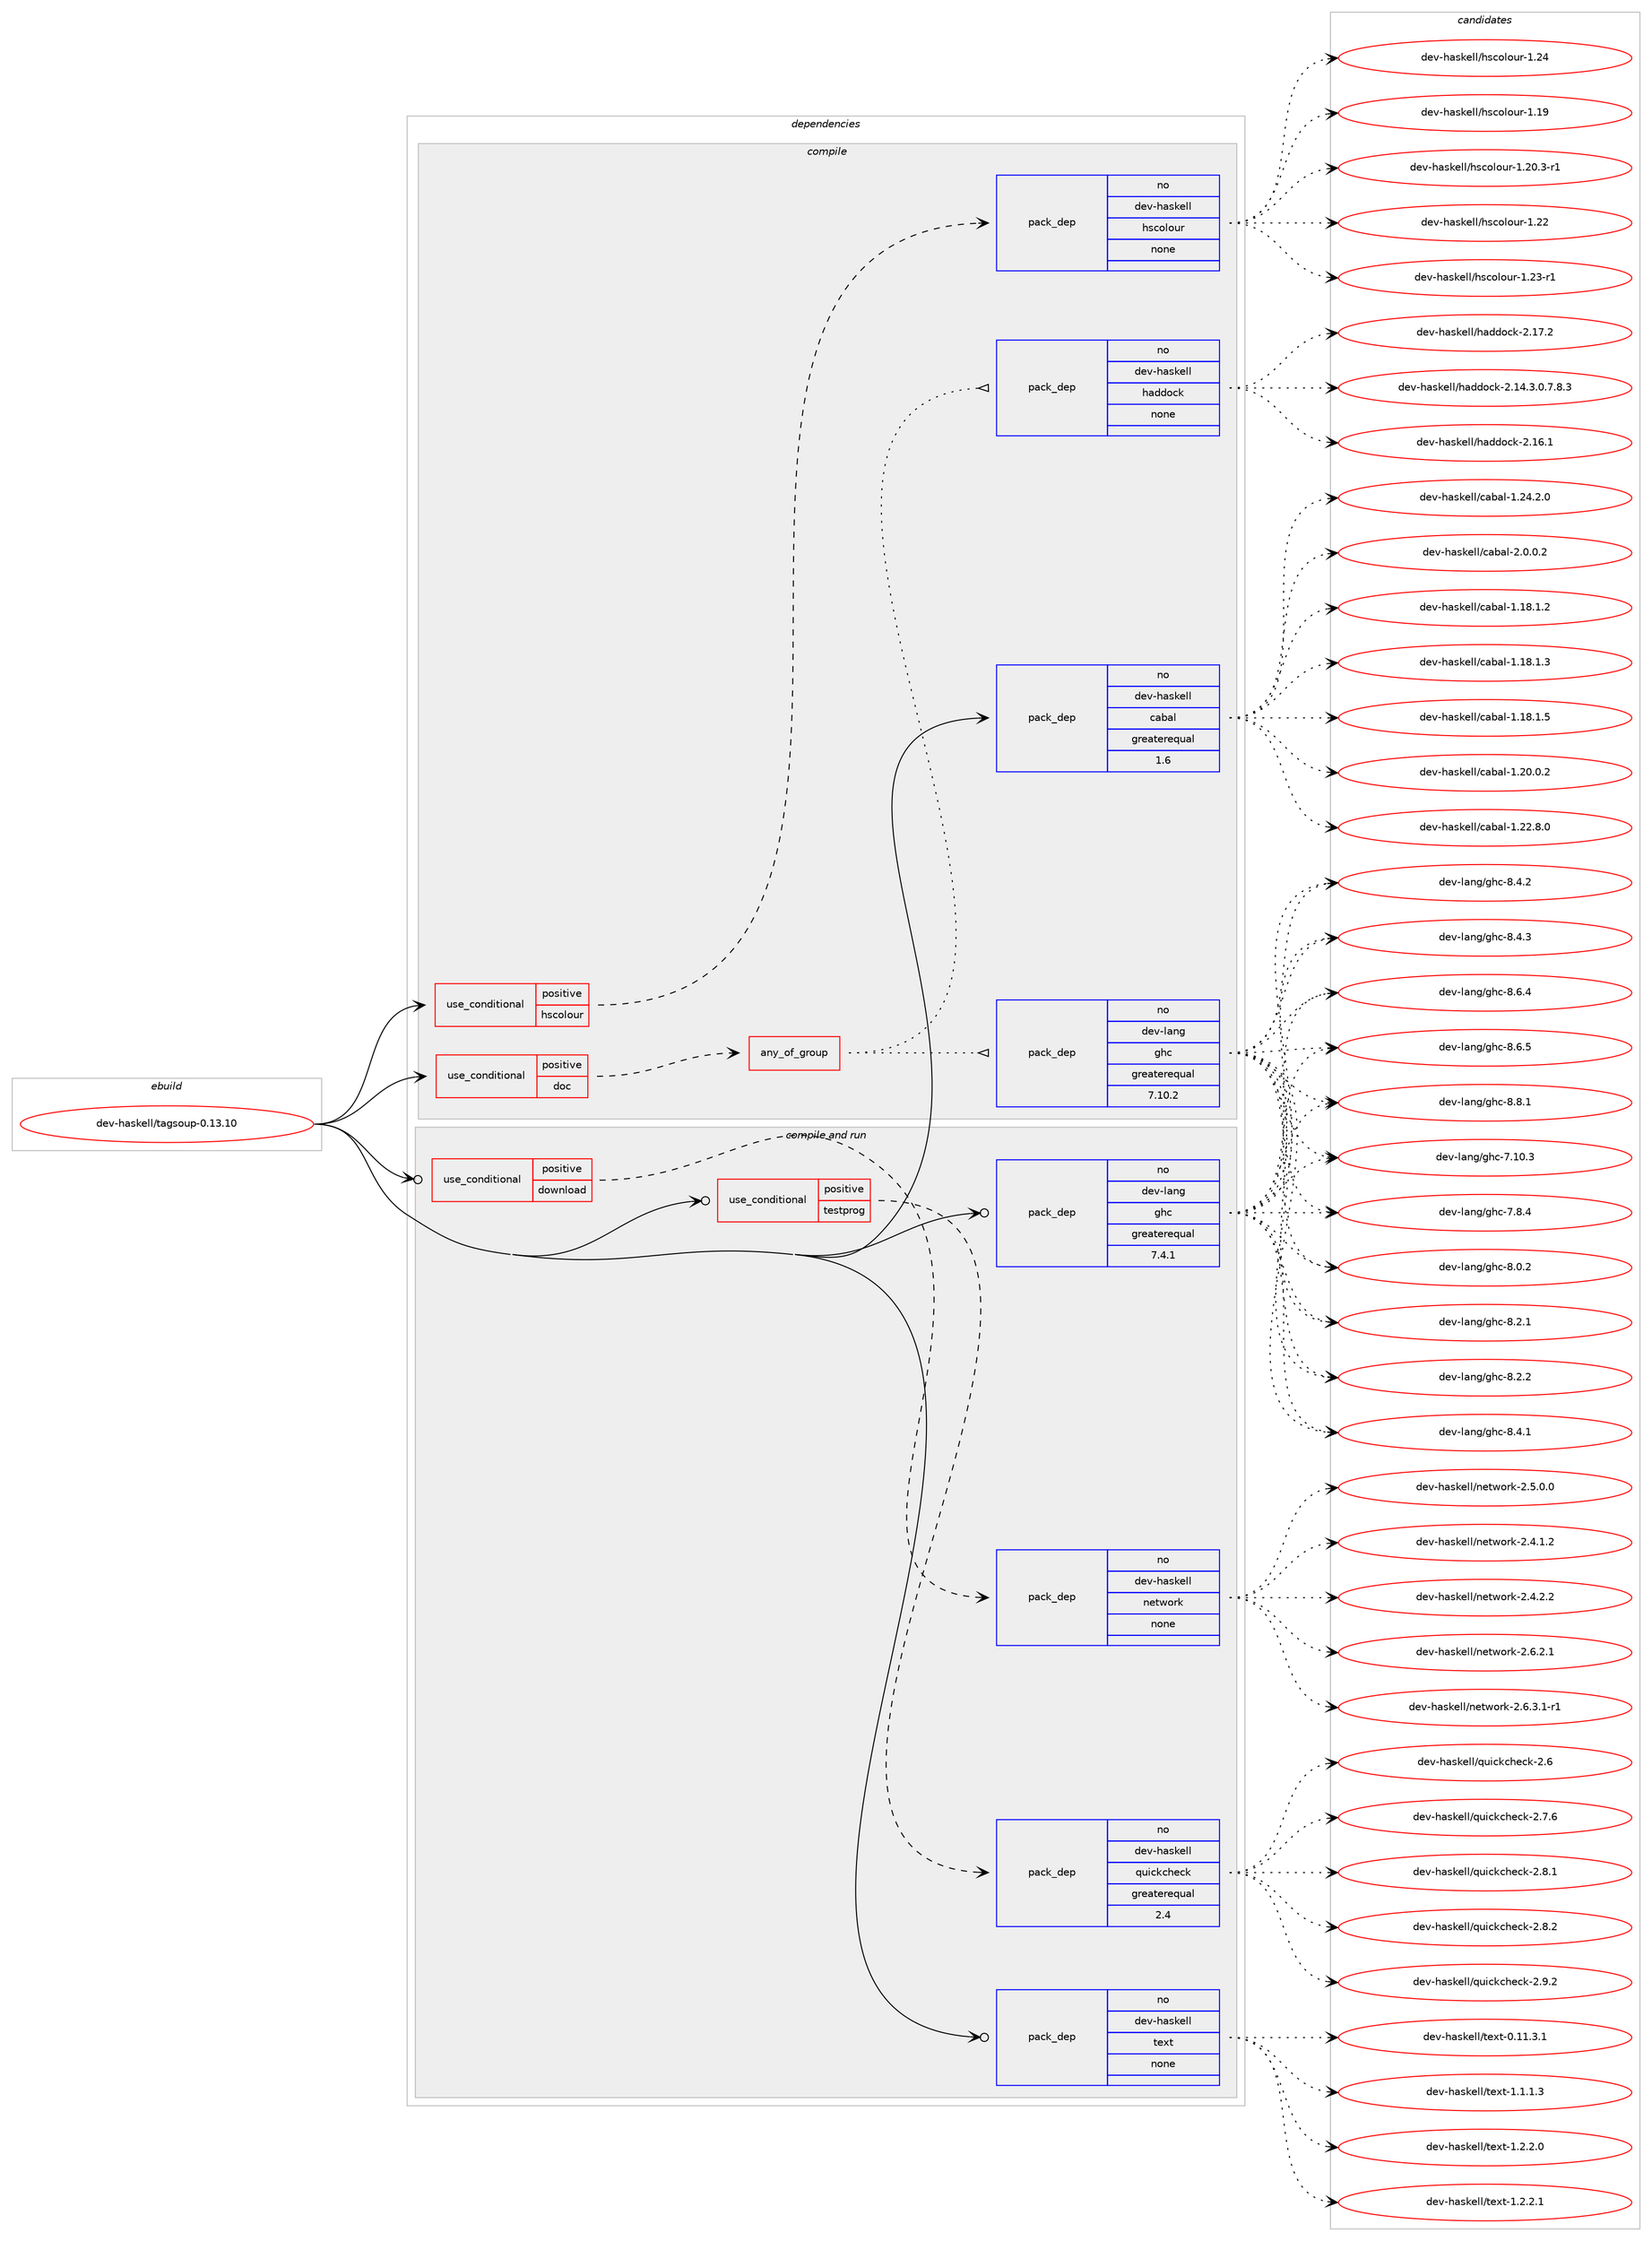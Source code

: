 digraph prolog {

# *************
# Graph options
# *************

newrank=true;
concentrate=true;
compound=true;
graph [rankdir=LR,fontname=Helvetica,fontsize=10,ranksep=1.5];#, ranksep=2.5, nodesep=0.2];
edge  [arrowhead=vee];
node  [fontname=Helvetica,fontsize=10];

# **********
# The ebuild
# **********

subgraph cluster_leftcol {
color=gray;
rank=same;
label=<<i>ebuild</i>>;
id [label="dev-haskell/tagsoup-0.13.10", color=red, width=4, href="../dev-haskell/tagsoup-0.13.10.svg"];
}

# ****************
# The dependencies
# ****************

subgraph cluster_midcol {
color=gray;
label=<<i>dependencies</i>>;
subgraph cluster_compile {
fillcolor="#eeeeee";
style=filled;
label=<<i>compile</i>>;
subgraph cond127708 {
dependency544905 [label=<<TABLE BORDER="0" CELLBORDER="1" CELLSPACING="0" CELLPADDING="4"><TR><TD ROWSPAN="3" CELLPADDING="10">use_conditional</TD></TR><TR><TD>positive</TD></TR><TR><TD>doc</TD></TR></TABLE>>, shape=none, color=red];
subgraph any10533 {
dependency544906 [label=<<TABLE BORDER="0" CELLBORDER="1" CELLSPACING="0" CELLPADDING="4"><TR><TD CELLPADDING="10">any_of_group</TD></TR></TABLE>>, shape=none, color=red];subgraph pack406307 {
dependency544907 [label=<<TABLE BORDER="0" CELLBORDER="1" CELLSPACING="0" CELLPADDING="4" WIDTH="220"><TR><TD ROWSPAN="6" CELLPADDING="30">pack_dep</TD></TR><TR><TD WIDTH="110">no</TD></TR><TR><TD>dev-haskell</TD></TR><TR><TD>haddock</TD></TR><TR><TD>none</TD></TR><TR><TD></TD></TR></TABLE>>, shape=none, color=blue];
}
dependency544906:e -> dependency544907:w [weight=20,style="dotted",arrowhead="oinv"];
subgraph pack406308 {
dependency544908 [label=<<TABLE BORDER="0" CELLBORDER="1" CELLSPACING="0" CELLPADDING="4" WIDTH="220"><TR><TD ROWSPAN="6" CELLPADDING="30">pack_dep</TD></TR><TR><TD WIDTH="110">no</TD></TR><TR><TD>dev-lang</TD></TR><TR><TD>ghc</TD></TR><TR><TD>greaterequal</TD></TR><TR><TD>7.10.2</TD></TR></TABLE>>, shape=none, color=blue];
}
dependency544906:e -> dependency544908:w [weight=20,style="dotted",arrowhead="oinv"];
}
dependency544905:e -> dependency544906:w [weight=20,style="dashed",arrowhead="vee"];
}
id:e -> dependency544905:w [weight=20,style="solid",arrowhead="vee"];
subgraph cond127709 {
dependency544909 [label=<<TABLE BORDER="0" CELLBORDER="1" CELLSPACING="0" CELLPADDING="4"><TR><TD ROWSPAN="3" CELLPADDING="10">use_conditional</TD></TR><TR><TD>positive</TD></TR><TR><TD>hscolour</TD></TR></TABLE>>, shape=none, color=red];
subgraph pack406309 {
dependency544910 [label=<<TABLE BORDER="0" CELLBORDER="1" CELLSPACING="0" CELLPADDING="4" WIDTH="220"><TR><TD ROWSPAN="6" CELLPADDING="30">pack_dep</TD></TR><TR><TD WIDTH="110">no</TD></TR><TR><TD>dev-haskell</TD></TR><TR><TD>hscolour</TD></TR><TR><TD>none</TD></TR><TR><TD></TD></TR></TABLE>>, shape=none, color=blue];
}
dependency544909:e -> dependency544910:w [weight=20,style="dashed",arrowhead="vee"];
}
id:e -> dependency544909:w [weight=20,style="solid",arrowhead="vee"];
subgraph pack406310 {
dependency544911 [label=<<TABLE BORDER="0" CELLBORDER="1" CELLSPACING="0" CELLPADDING="4" WIDTH="220"><TR><TD ROWSPAN="6" CELLPADDING="30">pack_dep</TD></TR><TR><TD WIDTH="110">no</TD></TR><TR><TD>dev-haskell</TD></TR><TR><TD>cabal</TD></TR><TR><TD>greaterequal</TD></TR><TR><TD>1.6</TD></TR></TABLE>>, shape=none, color=blue];
}
id:e -> dependency544911:w [weight=20,style="solid",arrowhead="vee"];
}
subgraph cluster_compileandrun {
fillcolor="#eeeeee";
style=filled;
label=<<i>compile and run</i>>;
subgraph cond127710 {
dependency544912 [label=<<TABLE BORDER="0" CELLBORDER="1" CELLSPACING="0" CELLPADDING="4"><TR><TD ROWSPAN="3" CELLPADDING="10">use_conditional</TD></TR><TR><TD>positive</TD></TR><TR><TD>download</TD></TR></TABLE>>, shape=none, color=red];
subgraph pack406311 {
dependency544913 [label=<<TABLE BORDER="0" CELLBORDER="1" CELLSPACING="0" CELLPADDING="4" WIDTH="220"><TR><TD ROWSPAN="6" CELLPADDING="30">pack_dep</TD></TR><TR><TD WIDTH="110">no</TD></TR><TR><TD>dev-haskell</TD></TR><TR><TD>network</TD></TR><TR><TD>none</TD></TR><TR><TD></TD></TR></TABLE>>, shape=none, color=blue];
}
dependency544912:e -> dependency544913:w [weight=20,style="dashed",arrowhead="vee"];
}
id:e -> dependency544912:w [weight=20,style="solid",arrowhead="odotvee"];
subgraph cond127711 {
dependency544914 [label=<<TABLE BORDER="0" CELLBORDER="1" CELLSPACING="0" CELLPADDING="4"><TR><TD ROWSPAN="3" CELLPADDING="10">use_conditional</TD></TR><TR><TD>positive</TD></TR><TR><TD>testprog</TD></TR></TABLE>>, shape=none, color=red];
subgraph pack406312 {
dependency544915 [label=<<TABLE BORDER="0" CELLBORDER="1" CELLSPACING="0" CELLPADDING="4" WIDTH="220"><TR><TD ROWSPAN="6" CELLPADDING="30">pack_dep</TD></TR><TR><TD WIDTH="110">no</TD></TR><TR><TD>dev-haskell</TD></TR><TR><TD>quickcheck</TD></TR><TR><TD>greaterequal</TD></TR><TR><TD>2.4</TD></TR></TABLE>>, shape=none, color=blue];
}
dependency544914:e -> dependency544915:w [weight=20,style="dashed",arrowhead="vee"];
}
id:e -> dependency544914:w [weight=20,style="solid",arrowhead="odotvee"];
subgraph pack406313 {
dependency544916 [label=<<TABLE BORDER="0" CELLBORDER="1" CELLSPACING="0" CELLPADDING="4" WIDTH="220"><TR><TD ROWSPAN="6" CELLPADDING="30">pack_dep</TD></TR><TR><TD WIDTH="110">no</TD></TR><TR><TD>dev-haskell</TD></TR><TR><TD>text</TD></TR><TR><TD>none</TD></TR><TR><TD></TD></TR></TABLE>>, shape=none, color=blue];
}
id:e -> dependency544916:w [weight=20,style="solid",arrowhead="odotvee"];
subgraph pack406314 {
dependency544917 [label=<<TABLE BORDER="0" CELLBORDER="1" CELLSPACING="0" CELLPADDING="4" WIDTH="220"><TR><TD ROWSPAN="6" CELLPADDING="30">pack_dep</TD></TR><TR><TD WIDTH="110">no</TD></TR><TR><TD>dev-lang</TD></TR><TR><TD>ghc</TD></TR><TR><TD>greaterequal</TD></TR><TR><TD>7.4.1</TD></TR></TABLE>>, shape=none, color=blue];
}
id:e -> dependency544917:w [weight=20,style="solid",arrowhead="odotvee"];
}
subgraph cluster_run {
fillcolor="#eeeeee";
style=filled;
label=<<i>run</i>>;
}
}

# **************
# The candidates
# **************

subgraph cluster_choices {
rank=same;
color=gray;
label=<<i>candidates</i>>;

subgraph choice406307 {
color=black;
nodesep=1;
choice1001011184510497115107101108108471049710010011199107455046495246514648465546564651 [label="dev-haskell/haddock-2.14.3.0.7.8.3", color=red, width=4,href="../dev-haskell/haddock-2.14.3.0.7.8.3.svg"];
choice100101118451049711510710110810847104971001001119910745504649544649 [label="dev-haskell/haddock-2.16.1", color=red, width=4,href="../dev-haskell/haddock-2.16.1.svg"];
choice100101118451049711510710110810847104971001001119910745504649554650 [label="dev-haskell/haddock-2.17.2", color=red, width=4,href="../dev-haskell/haddock-2.17.2.svg"];
dependency544907:e -> choice1001011184510497115107101108108471049710010011199107455046495246514648465546564651:w [style=dotted,weight="100"];
dependency544907:e -> choice100101118451049711510710110810847104971001001119910745504649544649:w [style=dotted,weight="100"];
dependency544907:e -> choice100101118451049711510710110810847104971001001119910745504649554650:w [style=dotted,weight="100"];
}
subgraph choice406308 {
color=black;
nodesep=1;
choice1001011184510897110103471031049945554649484651 [label="dev-lang/ghc-7.10.3", color=red, width=4,href="../dev-lang/ghc-7.10.3.svg"];
choice10010111845108971101034710310499455546564652 [label="dev-lang/ghc-7.8.4", color=red, width=4,href="../dev-lang/ghc-7.8.4.svg"];
choice10010111845108971101034710310499455646484650 [label="dev-lang/ghc-8.0.2", color=red, width=4,href="../dev-lang/ghc-8.0.2.svg"];
choice10010111845108971101034710310499455646504649 [label="dev-lang/ghc-8.2.1", color=red, width=4,href="../dev-lang/ghc-8.2.1.svg"];
choice10010111845108971101034710310499455646504650 [label="dev-lang/ghc-8.2.2", color=red, width=4,href="../dev-lang/ghc-8.2.2.svg"];
choice10010111845108971101034710310499455646524649 [label="dev-lang/ghc-8.4.1", color=red, width=4,href="../dev-lang/ghc-8.4.1.svg"];
choice10010111845108971101034710310499455646524650 [label="dev-lang/ghc-8.4.2", color=red, width=4,href="../dev-lang/ghc-8.4.2.svg"];
choice10010111845108971101034710310499455646524651 [label="dev-lang/ghc-8.4.3", color=red, width=4,href="../dev-lang/ghc-8.4.3.svg"];
choice10010111845108971101034710310499455646544652 [label="dev-lang/ghc-8.6.4", color=red, width=4,href="../dev-lang/ghc-8.6.4.svg"];
choice10010111845108971101034710310499455646544653 [label="dev-lang/ghc-8.6.5", color=red, width=4,href="../dev-lang/ghc-8.6.5.svg"];
choice10010111845108971101034710310499455646564649 [label="dev-lang/ghc-8.8.1", color=red, width=4,href="../dev-lang/ghc-8.8.1.svg"];
dependency544908:e -> choice1001011184510897110103471031049945554649484651:w [style=dotted,weight="100"];
dependency544908:e -> choice10010111845108971101034710310499455546564652:w [style=dotted,weight="100"];
dependency544908:e -> choice10010111845108971101034710310499455646484650:w [style=dotted,weight="100"];
dependency544908:e -> choice10010111845108971101034710310499455646504649:w [style=dotted,weight="100"];
dependency544908:e -> choice10010111845108971101034710310499455646504650:w [style=dotted,weight="100"];
dependency544908:e -> choice10010111845108971101034710310499455646524649:w [style=dotted,weight="100"];
dependency544908:e -> choice10010111845108971101034710310499455646524650:w [style=dotted,weight="100"];
dependency544908:e -> choice10010111845108971101034710310499455646524651:w [style=dotted,weight="100"];
dependency544908:e -> choice10010111845108971101034710310499455646544652:w [style=dotted,weight="100"];
dependency544908:e -> choice10010111845108971101034710310499455646544653:w [style=dotted,weight="100"];
dependency544908:e -> choice10010111845108971101034710310499455646564649:w [style=dotted,weight="100"];
}
subgraph choice406309 {
color=black;
nodesep=1;
choice100101118451049711510710110810847104115991111081111171144549464957 [label="dev-haskell/hscolour-1.19", color=red, width=4,href="../dev-haskell/hscolour-1.19.svg"];
choice10010111845104971151071011081084710411599111108111117114454946504846514511449 [label="dev-haskell/hscolour-1.20.3-r1", color=red, width=4,href="../dev-haskell/hscolour-1.20.3-r1.svg"];
choice100101118451049711510710110810847104115991111081111171144549465050 [label="dev-haskell/hscolour-1.22", color=red, width=4,href="../dev-haskell/hscolour-1.22.svg"];
choice1001011184510497115107101108108471041159911110811111711445494650514511449 [label="dev-haskell/hscolour-1.23-r1", color=red, width=4,href="../dev-haskell/hscolour-1.23-r1.svg"];
choice100101118451049711510710110810847104115991111081111171144549465052 [label="dev-haskell/hscolour-1.24", color=red, width=4,href="../dev-haskell/hscolour-1.24.svg"];
dependency544910:e -> choice100101118451049711510710110810847104115991111081111171144549464957:w [style=dotted,weight="100"];
dependency544910:e -> choice10010111845104971151071011081084710411599111108111117114454946504846514511449:w [style=dotted,weight="100"];
dependency544910:e -> choice100101118451049711510710110810847104115991111081111171144549465050:w [style=dotted,weight="100"];
dependency544910:e -> choice1001011184510497115107101108108471041159911110811111711445494650514511449:w [style=dotted,weight="100"];
dependency544910:e -> choice100101118451049711510710110810847104115991111081111171144549465052:w [style=dotted,weight="100"];
}
subgraph choice406310 {
color=black;
nodesep=1;
choice10010111845104971151071011081084799979897108454946495646494650 [label="dev-haskell/cabal-1.18.1.2", color=red, width=4,href="../dev-haskell/cabal-1.18.1.2.svg"];
choice10010111845104971151071011081084799979897108454946495646494651 [label="dev-haskell/cabal-1.18.1.3", color=red, width=4,href="../dev-haskell/cabal-1.18.1.3.svg"];
choice10010111845104971151071011081084799979897108454946495646494653 [label="dev-haskell/cabal-1.18.1.5", color=red, width=4,href="../dev-haskell/cabal-1.18.1.5.svg"];
choice10010111845104971151071011081084799979897108454946504846484650 [label="dev-haskell/cabal-1.20.0.2", color=red, width=4,href="../dev-haskell/cabal-1.20.0.2.svg"];
choice10010111845104971151071011081084799979897108454946505046564648 [label="dev-haskell/cabal-1.22.8.0", color=red, width=4,href="../dev-haskell/cabal-1.22.8.0.svg"];
choice10010111845104971151071011081084799979897108454946505246504648 [label="dev-haskell/cabal-1.24.2.0", color=red, width=4,href="../dev-haskell/cabal-1.24.2.0.svg"];
choice100101118451049711510710110810847999798971084550464846484650 [label="dev-haskell/cabal-2.0.0.2", color=red, width=4,href="../dev-haskell/cabal-2.0.0.2.svg"];
dependency544911:e -> choice10010111845104971151071011081084799979897108454946495646494650:w [style=dotted,weight="100"];
dependency544911:e -> choice10010111845104971151071011081084799979897108454946495646494651:w [style=dotted,weight="100"];
dependency544911:e -> choice10010111845104971151071011081084799979897108454946495646494653:w [style=dotted,weight="100"];
dependency544911:e -> choice10010111845104971151071011081084799979897108454946504846484650:w [style=dotted,weight="100"];
dependency544911:e -> choice10010111845104971151071011081084799979897108454946505046564648:w [style=dotted,weight="100"];
dependency544911:e -> choice10010111845104971151071011081084799979897108454946505246504648:w [style=dotted,weight="100"];
dependency544911:e -> choice100101118451049711510710110810847999798971084550464846484650:w [style=dotted,weight="100"];
}
subgraph choice406311 {
color=black;
nodesep=1;
choice1001011184510497115107101108108471101011161191111141074550465246494650 [label="dev-haskell/network-2.4.1.2", color=red, width=4,href="../dev-haskell/network-2.4.1.2.svg"];
choice1001011184510497115107101108108471101011161191111141074550465246504650 [label="dev-haskell/network-2.4.2.2", color=red, width=4,href="../dev-haskell/network-2.4.2.2.svg"];
choice1001011184510497115107101108108471101011161191111141074550465346484648 [label="dev-haskell/network-2.5.0.0", color=red, width=4,href="../dev-haskell/network-2.5.0.0.svg"];
choice1001011184510497115107101108108471101011161191111141074550465446504649 [label="dev-haskell/network-2.6.2.1", color=red, width=4,href="../dev-haskell/network-2.6.2.1.svg"];
choice10010111845104971151071011081084711010111611911111410745504654465146494511449 [label="dev-haskell/network-2.6.3.1-r1", color=red, width=4,href="../dev-haskell/network-2.6.3.1-r1.svg"];
dependency544913:e -> choice1001011184510497115107101108108471101011161191111141074550465246494650:w [style=dotted,weight="100"];
dependency544913:e -> choice1001011184510497115107101108108471101011161191111141074550465246504650:w [style=dotted,weight="100"];
dependency544913:e -> choice1001011184510497115107101108108471101011161191111141074550465346484648:w [style=dotted,weight="100"];
dependency544913:e -> choice1001011184510497115107101108108471101011161191111141074550465446504649:w [style=dotted,weight="100"];
dependency544913:e -> choice10010111845104971151071011081084711010111611911111410745504654465146494511449:w [style=dotted,weight="100"];
}
subgraph choice406312 {
color=black;
nodesep=1;
choice10010111845104971151071011081084711311710599107991041019910745504654 [label="dev-haskell/quickcheck-2.6", color=red, width=4,href="../dev-haskell/quickcheck-2.6.svg"];
choice100101118451049711510710110810847113117105991079910410199107455046554654 [label="dev-haskell/quickcheck-2.7.6", color=red, width=4,href="../dev-haskell/quickcheck-2.7.6.svg"];
choice100101118451049711510710110810847113117105991079910410199107455046564649 [label="dev-haskell/quickcheck-2.8.1", color=red, width=4,href="../dev-haskell/quickcheck-2.8.1.svg"];
choice100101118451049711510710110810847113117105991079910410199107455046564650 [label="dev-haskell/quickcheck-2.8.2", color=red, width=4,href="../dev-haskell/quickcheck-2.8.2.svg"];
choice100101118451049711510710110810847113117105991079910410199107455046574650 [label="dev-haskell/quickcheck-2.9.2", color=red, width=4,href="../dev-haskell/quickcheck-2.9.2.svg"];
dependency544915:e -> choice10010111845104971151071011081084711311710599107991041019910745504654:w [style=dotted,weight="100"];
dependency544915:e -> choice100101118451049711510710110810847113117105991079910410199107455046554654:w [style=dotted,weight="100"];
dependency544915:e -> choice100101118451049711510710110810847113117105991079910410199107455046564649:w [style=dotted,weight="100"];
dependency544915:e -> choice100101118451049711510710110810847113117105991079910410199107455046564650:w [style=dotted,weight="100"];
dependency544915:e -> choice100101118451049711510710110810847113117105991079910410199107455046574650:w [style=dotted,weight="100"];
}
subgraph choice406313 {
color=black;
nodesep=1;
choice100101118451049711510710110810847116101120116454846494946514649 [label="dev-haskell/text-0.11.3.1", color=red, width=4,href="../dev-haskell/text-0.11.3.1.svg"];
choice1001011184510497115107101108108471161011201164549464946494651 [label="dev-haskell/text-1.1.1.3", color=red, width=4,href="../dev-haskell/text-1.1.1.3.svg"];
choice1001011184510497115107101108108471161011201164549465046504648 [label="dev-haskell/text-1.2.2.0", color=red, width=4,href="../dev-haskell/text-1.2.2.0.svg"];
choice1001011184510497115107101108108471161011201164549465046504649 [label="dev-haskell/text-1.2.2.1", color=red, width=4,href="../dev-haskell/text-1.2.2.1.svg"];
dependency544916:e -> choice100101118451049711510710110810847116101120116454846494946514649:w [style=dotted,weight="100"];
dependency544916:e -> choice1001011184510497115107101108108471161011201164549464946494651:w [style=dotted,weight="100"];
dependency544916:e -> choice1001011184510497115107101108108471161011201164549465046504648:w [style=dotted,weight="100"];
dependency544916:e -> choice1001011184510497115107101108108471161011201164549465046504649:w [style=dotted,weight="100"];
}
subgraph choice406314 {
color=black;
nodesep=1;
choice1001011184510897110103471031049945554649484651 [label="dev-lang/ghc-7.10.3", color=red, width=4,href="../dev-lang/ghc-7.10.3.svg"];
choice10010111845108971101034710310499455546564652 [label="dev-lang/ghc-7.8.4", color=red, width=4,href="../dev-lang/ghc-7.8.4.svg"];
choice10010111845108971101034710310499455646484650 [label="dev-lang/ghc-8.0.2", color=red, width=4,href="../dev-lang/ghc-8.0.2.svg"];
choice10010111845108971101034710310499455646504649 [label="dev-lang/ghc-8.2.1", color=red, width=4,href="../dev-lang/ghc-8.2.1.svg"];
choice10010111845108971101034710310499455646504650 [label="dev-lang/ghc-8.2.2", color=red, width=4,href="../dev-lang/ghc-8.2.2.svg"];
choice10010111845108971101034710310499455646524649 [label="dev-lang/ghc-8.4.1", color=red, width=4,href="../dev-lang/ghc-8.4.1.svg"];
choice10010111845108971101034710310499455646524650 [label="dev-lang/ghc-8.4.2", color=red, width=4,href="../dev-lang/ghc-8.4.2.svg"];
choice10010111845108971101034710310499455646524651 [label="dev-lang/ghc-8.4.3", color=red, width=4,href="../dev-lang/ghc-8.4.3.svg"];
choice10010111845108971101034710310499455646544652 [label="dev-lang/ghc-8.6.4", color=red, width=4,href="../dev-lang/ghc-8.6.4.svg"];
choice10010111845108971101034710310499455646544653 [label="dev-lang/ghc-8.6.5", color=red, width=4,href="../dev-lang/ghc-8.6.5.svg"];
choice10010111845108971101034710310499455646564649 [label="dev-lang/ghc-8.8.1", color=red, width=4,href="../dev-lang/ghc-8.8.1.svg"];
dependency544917:e -> choice1001011184510897110103471031049945554649484651:w [style=dotted,weight="100"];
dependency544917:e -> choice10010111845108971101034710310499455546564652:w [style=dotted,weight="100"];
dependency544917:e -> choice10010111845108971101034710310499455646484650:w [style=dotted,weight="100"];
dependency544917:e -> choice10010111845108971101034710310499455646504649:w [style=dotted,weight="100"];
dependency544917:e -> choice10010111845108971101034710310499455646504650:w [style=dotted,weight="100"];
dependency544917:e -> choice10010111845108971101034710310499455646524649:w [style=dotted,weight="100"];
dependency544917:e -> choice10010111845108971101034710310499455646524650:w [style=dotted,weight="100"];
dependency544917:e -> choice10010111845108971101034710310499455646524651:w [style=dotted,weight="100"];
dependency544917:e -> choice10010111845108971101034710310499455646544652:w [style=dotted,weight="100"];
dependency544917:e -> choice10010111845108971101034710310499455646544653:w [style=dotted,weight="100"];
dependency544917:e -> choice10010111845108971101034710310499455646564649:w [style=dotted,weight="100"];
}
}

}
